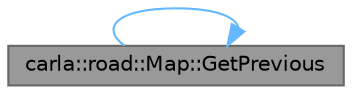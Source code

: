 digraph "carla::road::Map::GetPrevious"
{
 // INTERACTIVE_SVG=YES
 // LATEX_PDF_SIZE
  bgcolor="transparent";
  edge [fontname=Helvetica,fontsize=10,labelfontname=Helvetica,labelfontsize=10];
  node [fontname=Helvetica,fontsize=10,shape=box,height=0.2,width=0.4];
  rankdir="RL";
  Node1 [id="Node000001",label="carla::road::Map::GetPrevious",height=0.2,width=0.4,color="gray40", fillcolor="grey60", style="filled", fontcolor="black",tooltip="Return the list of waypoints at distance in the reversed direction that a vehicle at waypoint could d..."];
  Node1 -> Node1 [id="edge1_Node000001_Node000001",dir="back",color="steelblue1",style="solid",tooltip=" "];
}

